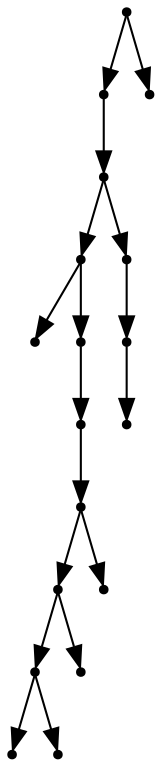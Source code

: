 digraph {
  17 [shape=point];
  15 [shape=point];
  14 [shape=point];
  10 [shape=point];
  0 [shape=point];
  9 [shape=point];
  8 [shape=point];
  7 [shape=point];
  5 [shape=point];
  3 [shape=point];
  1 [shape=point];
  2 [shape=point];
  4 [shape=point];
  6 [shape=point];
  13 [shape=point];
  12 [shape=point];
  11 [shape=point];
  16 [shape=point];
17 -> 15;
15 -> 14;
14 -> 10;
10 -> 0;
10 -> 9;
9 -> 8;
8 -> 7;
7 -> 5;
5 -> 3;
3 -> 1;
3 -> 2;
5 -> 4;
7 -> 6;
14 -> 13;
13 -> 12;
12 -> 11;
17 -> 16;
}
